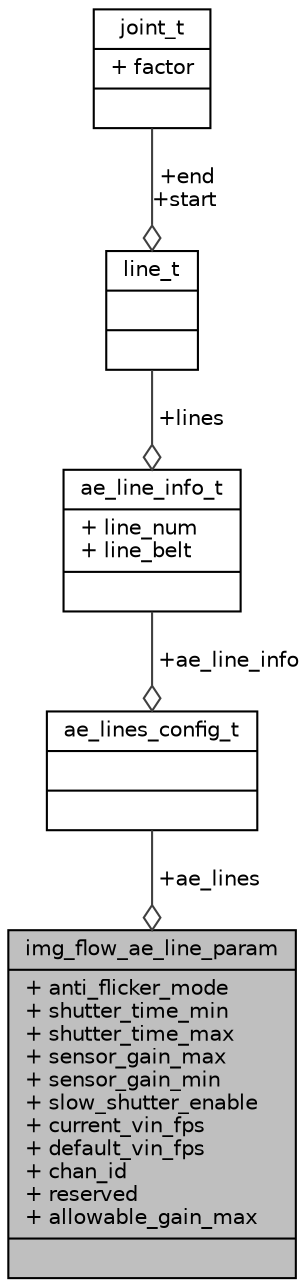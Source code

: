 digraph "img_flow_ae_line_param"
{
 // INTERACTIVE_SVG=YES
 // LATEX_PDF_SIZE
  bgcolor="transparent";
  edge [fontname="Helvetica",fontsize="10",labelfontname="Helvetica",labelfontsize="10"];
  node [fontname="Helvetica",fontsize="10",shape=record];
  Node1 [label="{img_flow_ae_line_param\n|+ anti_flicker_mode\l+ shutter_time_min\l+ shutter_time_max\l+ sensor_gain_max\l+ sensor_gain_min\l+ slow_shutter_enable\l+ current_vin_fps\l+ default_vin_fps\l+ chan_id\l+ reserved\l+ allowable_gain_max\l|}",height=0.2,width=0.4,color="black", fillcolor="grey75", style="filled", fontcolor="black",tooltip="Description of AE LINE related parameters for img_flow library."];
  Node2 -> Node1 [color="grey25",fontsize="10",style="solid",label=" +ae_lines" ,arrowhead="odiamond",fontname="Helvetica"];
  Node2 [label="{ae_lines_config_t\n||}",height=0.2,width=0.4,color="black",URL="$df/d66/structae__lines__config__t.html",tooltip="Description of AE LINE configuration."];
  Node3 -> Node2 [color="grey25",fontsize="10",style="solid",label=" +ae_line_info" ,arrowhead="odiamond",fontname="Helvetica"];
  Node3 [label="{ae_line_info_t\n|+ line_num\l+ line_belt\l|}",height=0.2,width=0.4,color="black",URL="$d5/d66/structae__line__info__t.html",tooltip="Description of AE LINE configuration for one exposure frame."];
  Node4 -> Node3 [color="grey25",fontsize="10",style="solid",label=" +lines" ,arrowhead="odiamond",fontname="Helvetica"];
  Node4 [label="{line_t\n||}",height=0.2,width=0.4,color="black",URL="$dd/d43/structline__t.html",tooltip="Description of an AE LINE."];
  Node5 -> Node4 [color="grey25",fontsize="10",style="solid",label=" +end\n+start" ,arrowhead="odiamond",fontname="Helvetica"];
  Node5 [label="{joint_t\n|+ factor\l|}",height=0.2,width=0.4,color="black",URL="$d4/dcd/structjoint__t.html",tooltip="Description of an joint on AE LINE."];
}
